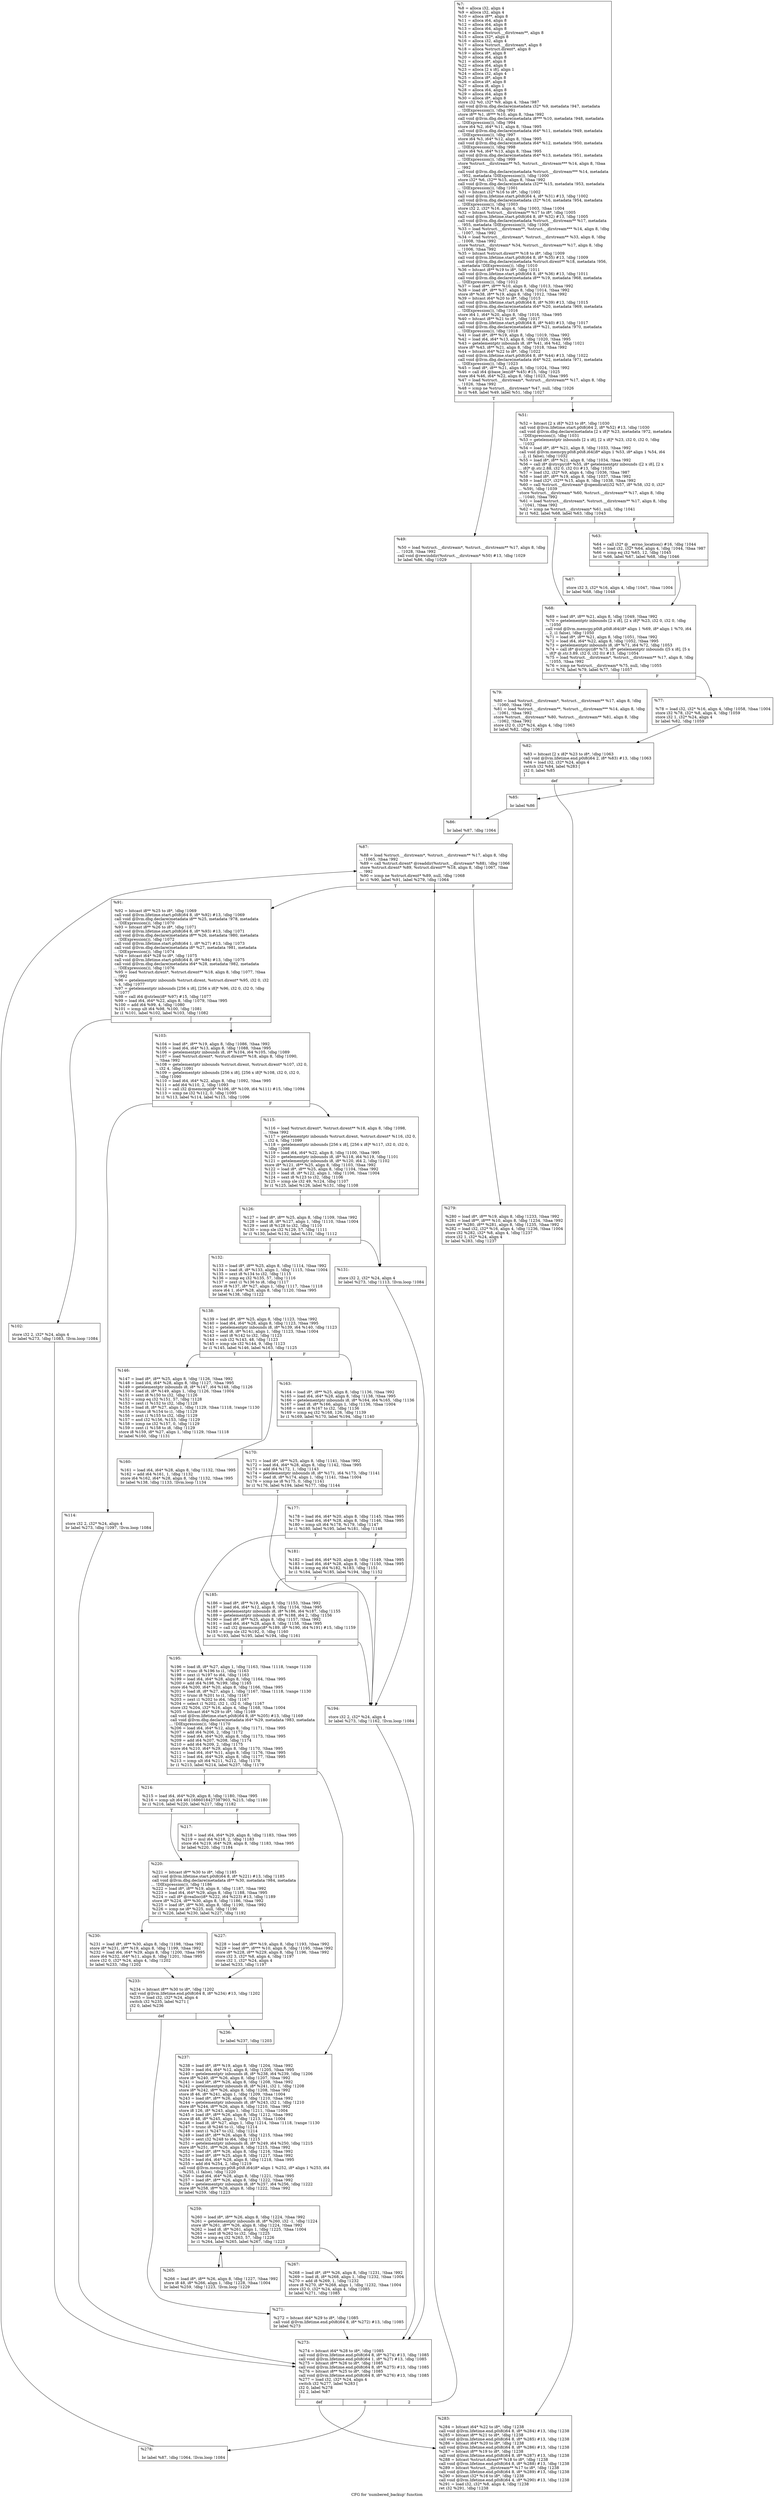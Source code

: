 digraph "CFG for 'numbered_backup' function" {
	label="CFG for 'numbered_backup' function";

	Node0x2418670 [shape=record,label="{%7:\l  %8 = alloca i32, align 4\l  %9 = alloca i32, align 4\l  %10 = alloca i8**, align 8\l  %11 = alloca i64, align 8\l  %12 = alloca i64, align 8\l  %13 = alloca i64, align 8\l  %14 = alloca %struct.__dirstream**, align 8\l  %15 = alloca i32*, align 8\l  %16 = alloca i32, align 4\l  %17 = alloca %struct.__dirstream*, align 8\l  %18 = alloca %struct.dirent*, align 8\l  %19 = alloca i8*, align 8\l  %20 = alloca i64, align 8\l  %21 = alloca i8*, align 8\l  %22 = alloca i64, align 8\l  %23 = alloca [2 x i8], align 1\l  %24 = alloca i32, align 4\l  %25 = alloca i8*, align 8\l  %26 = alloca i8*, align 8\l  %27 = alloca i8, align 1\l  %28 = alloca i64, align 8\l  %29 = alloca i64, align 8\l  %30 = alloca i8*, align 8\l  store i32 %0, i32* %9, align 4, !tbaa !987\l  call void @llvm.dbg.declare(metadata i32* %9, metadata !947, metadata\l... !DIExpression()), !dbg !991\l  store i8** %1, i8*** %10, align 8, !tbaa !992\l  call void @llvm.dbg.declare(metadata i8*** %10, metadata !948, metadata\l... !DIExpression()), !dbg !994\l  store i64 %2, i64* %11, align 8, !tbaa !995\l  call void @llvm.dbg.declare(metadata i64* %11, metadata !949, metadata\l... !DIExpression()), !dbg !997\l  store i64 %3, i64* %12, align 8, !tbaa !995\l  call void @llvm.dbg.declare(metadata i64* %12, metadata !950, metadata\l... !DIExpression()), !dbg !998\l  store i64 %4, i64* %13, align 8, !tbaa !995\l  call void @llvm.dbg.declare(metadata i64* %13, metadata !951, metadata\l... !DIExpression()), !dbg !999\l  store %struct.__dirstream** %5, %struct.__dirstream*** %14, align 8, !tbaa\l... !992\l  call void @llvm.dbg.declare(metadata %struct.__dirstream*** %14, metadata\l... !952, metadata !DIExpression()), !dbg !1000\l  store i32* %6, i32** %15, align 8, !tbaa !992\l  call void @llvm.dbg.declare(metadata i32** %15, metadata !953, metadata\l... !DIExpression()), !dbg !1001\l  %31 = bitcast i32* %16 to i8*, !dbg !1002\l  call void @llvm.lifetime.start.p0i8(i64 4, i8* %31) #13, !dbg !1002\l  call void @llvm.dbg.declare(metadata i32* %16, metadata !954, metadata\l... !DIExpression()), !dbg !1003\l  store i32 2, i32* %16, align 4, !dbg !1003, !tbaa !1004\l  %32 = bitcast %struct.__dirstream** %17 to i8*, !dbg !1005\l  call void @llvm.lifetime.start.p0i8(i64 8, i8* %32) #13, !dbg !1005\l  call void @llvm.dbg.declare(metadata %struct.__dirstream** %17, metadata\l... !955, metadata !DIExpression()), !dbg !1006\l  %33 = load %struct.__dirstream**, %struct.__dirstream*** %14, align 8, !dbg\l... !1007, !tbaa !992\l  %34 = load %struct.__dirstream*, %struct.__dirstream** %33, align 8, !dbg\l... !1008, !tbaa !992\l  store %struct.__dirstream* %34, %struct.__dirstream** %17, align 8, !dbg\l... !1006, !tbaa !992\l  %35 = bitcast %struct.dirent** %18 to i8*, !dbg !1009\l  call void @llvm.lifetime.start.p0i8(i64 8, i8* %35) #13, !dbg !1009\l  call void @llvm.dbg.declare(metadata %struct.dirent** %18, metadata !956,\l... metadata !DIExpression()), !dbg !1010\l  %36 = bitcast i8** %19 to i8*, !dbg !1011\l  call void @llvm.lifetime.start.p0i8(i64 8, i8* %36) #13, !dbg !1011\l  call void @llvm.dbg.declare(metadata i8** %19, metadata !968, metadata\l... !DIExpression()), !dbg !1012\l  %37 = load i8**, i8*** %10, align 8, !dbg !1013, !tbaa !992\l  %38 = load i8*, i8** %37, align 8, !dbg !1014, !tbaa !992\l  store i8* %38, i8** %19, align 8, !dbg !1012, !tbaa !992\l  %39 = bitcast i64* %20 to i8*, !dbg !1015\l  call void @llvm.lifetime.start.p0i8(i64 8, i8* %39) #13, !dbg !1015\l  call void @llvm.dbg.declare(metadata i64* %20, metadata !969, metadata\l... !DIExpression()), !dbg !1016\l  store i64 1, i64* %20, align 8, !dbg !1016, !tbaa !995\l  %40 = bitcast i8** %21 to i8*, !dbg !1017\l  call void @llvm.lifetime.start.p0i8(i64 8, i8* %40) #13, !dbg !1017\l  call void @llvm.dbg.declare(metadata i8** %21, metadata !970, metadata\l... !DIExpression()), !dbg !1018\l  %41 = load i8*, i8** %19, align 8, !dbg !1019, !tbaa !992\l  %42 = load i64, i64* %13, align 8, !dbg !1020, !tbaa !995\l  %43 = getelementptr inbounds i8, i8* %41, i64 %42, !dbg !1021\l  store i8* %43, i8** %21, align 8, !dbg !1018, !tbaa !992\l  %44 = bitcast i64* %22 to i8*, !dbg !1022\l  call void @llvm.lifetime.start.p0i8(i64 8, i8* %44) #13, !dbg !1022\l  call void @llvm.dbg.declare(metadata i64* %22, metadata !971, metadata\l... !DIExpression()), !dbg !1023\l  %45 = load i8*, i8** %21, align 8, !dbg !1024, !tbaa !992\l  %46 = call i64 @base_len(i8* %45) #15, !dbg !1025\l  store i64 %46, i64* %22, align 8, !dbg !1023, !tbaa !995\l  %47 = load %struct.__dirstream*, %struct.__dirstream** %17, align 8, !dbg\l... !1026, !tbaa !992\l  %48 = icmp ne %struct.__dirstream* %47, null, !dbg !1026\l  br i1 %48, label %49, label %51, !dbg !1027\l|{<s0>T|<s1>F}}"];
	Node0x2418670:s0 -> Node0x2418840;
	Node0x2418670:s1 -> Node0x2418890;
	Node0x2418840 [shape=record,label="{%49:\l\l  %50 = load %struct.__dirstream*, %struct.__dirstream** %17, align 8, !dbg\l... !1028, !tbaa !992\l  call void @rewinddir(%struct.__dirstream* %50) #13, !dbg !1029\l  br label %86, !dbg !1029\l}"];
	Node0x2418840 -> Node0x2418b10;
	Node0x2418890 [shape=record,label="{%51:\l\l  %52 = bitcast [2 x i8]* %23 to i8*, !dbg !1030\l  call void @llvm.lifetime.start.p0i8(i64 2, i8* %52) #13, !dbg !1030\l  call void @llvm.dbg.declare(metadata [2 x i8]* %23, metadata !972, metadata\l... !DIExpression()), !dbg !1031\l  %53 = getelementptr inbounds [2 x i8], [2 x i8]* %23, i32 0, i32 0, !dbg\l... !1032\l  %54 = load i8*, i8** %21, align 8, !dbg !1033, !tbaa !992\l  call void @llvm.memcpy.p0i8.p0i8.i64(i8* align 1 %53, i8* align 1 %54, i64\l... 2, i1 false), !dbg !1032\l  %55 = load i8*, i8** %21, align 8, !dbg !1034, !tbaa !992\l  %56 = call i8* @strcpy(i8* %55, i8* getelementptr inbounds ([2 x i8], [2 x\l... i8]* @.str.2.88, i32 0, i32 0)) #13, !dbg !1035\l  %57 = load i32, i32* %9, align 4, !dbg !1036, !tbaa !987\l  %58 = load i8*, i8** %19, align 8, !dbg !1037, !tbaa !992\l  %59 = load i32*, i32** %15, align 8, !dbg !1038, !tbaa !992\l  %60 = call %struct.__dirstream* @opendirat(i32 %57, i8* %58, i32 0, i32*\l... %59), !dbg !1039\l  store %struct.__dirstream* %60, %struct.__dirstream** %17, align 8, !dbg\l... !1040, !tbaa !992\l  %61 = load %struct.__dirstream*, %struct.__dirstream** %17, align 8, !dbg\l... !1041, !tbaa !992\l  %62 = icmp ne %struct.__dirstream* %61, null, !dbg !1041\l  br i1 %62, label %68, label %63, !dbg !1043\l|{<s0>T|<s1>F}}"];
	Node0x2418890:s0 -> Node0x2418980;
	Node0x2418890:s1 -> Node0x24188e0;
	Node0x24188e0 [shape=record,label="{%63:\l\l  %64 = call i32* @__errno_location() #16, !dbg !1044\l  %65 = load i32, i32* %64, align 4, !dbg !1044, !tbaa !987\l  %66 = icmp eq i32 %65, 12, !dbg !1045\l  br i1 %66, label %67, label %68, !dbg !1046\l|{<s0>T|<s1>F}}"];
	Node0x24188e0:s0 -> Node0x2418930;
	Node0x24188e0:s1 -> Node0x2418980;
	Node0x2418930 [shape=record,label="{%67:\l\l  store i32 3, i32* %16, align 4, !dbg !1047, !tbaa !1004\l  br label %68, !dbg !1048\l}"];
	Node0x2418930 -> Node0x2418980;
	Node0x2418980 [shape=record,label="{%68:\l\l  %69 = load i8*, i8** %21, align 8, !dbg !1049, !tbaa !992\l  %70 = getelementptr inbounds [2 x i8], [2 x i8]* %23, i32 0, i32 0, !dbg\l... !1050\l  call void @llvm.memcpy.p0i8.p0i8.i64(i8* align 1 %69, i8* align 1 %70, i64\l... 2, i1 false), !dbg !1050\l  %71 = load i8*, i8** %21, align 8, !dbg !1051, !tbaa !992\l  %72 = load i64, i64* %22, align 8, !dbg !1052, !tbaa !995\l  %73 = getelementptr inbounds i8, i8* %71, i64 %72, !dbg !1053\l  %74 = call i8* @strcpy(i8* %73, i8* getelementptr inbounds ([5 x i8], [5 x\l... i8]* @.str.3.89, i32 0, i32 0)) #13, !dbg !1054\l  %75 = load %struct.__dirstream*, %struct.__dirstream** %17, align 8, !dbg\l... !1055, !tbaa !992\l  %76 = icmp ne %struct.__dirstream* %75, null, !dbg !1055\l  br i1 %76, label %79, label %77, !dbg !1057\l|{<s0>T|<s1>F}}"];
	Node0x2418980:s0 -> Node0x2418a20;
	Node0x2418980:s1 -> Node0x24189d0;
	Node0x24189d0 [shape=record,label="{%77:\l\l  %78 = load i32, i32* %16, align 4, !dbg !1058, !tbaa !1004\l  store i32 %78, i32* %8, align 4, !dbg !1059\l  store i32 1, i32* %24, align 4\l  br label %82, !dbg !1059\l}"];
	Node0x24189d0 -> Node0x2418a70;
	Node0x2418a20 [shape=record,label="{%79:\l\l  %80 = load %struct.__dirstream*, %struct.__dirstream** %17, align 8, !dbg\l... !1060, !tbaa !992\l  %81 = load %struct.__dirstream**, %struct.__dirstream*** %14, align 8, !dbg\l... !1061, !tbaa !992\l  store %struct.__dirstream* %80, %struct.__dirstream** %81, align 8, !dbg\l... !1062, !tbaa !992\l  store i32 0, i32* %24, align 4, !dbg !1063\l  br label %82, !dbg !1063\l}"];
	Node0x2418a20 -> Node0x2418a70;
	Node0x2418a70 [shape=record,label="{%82:\l\l  %83 = bitcast [2 x i8]* %23 to i8*, !dbg !1063\l  call void @llvm.lifetime.end.p0i8(i64 2, i8* %83) #13, !dbg !1063\l  %84 = load i32, i32* %24, align 4\l  switch i32 %84, label %283 [\l    i32 0, label %85\l  ]\l|{<s0>def|<s1>0}}"];
	Node0x2418a70:s0 -> Node0x2419600;
	Node0x2418a70:s1 -> Node0x2418ac0;
	Node0x2418ac0 [shape=record,label="{%85:\l\l  br label %86\l}"];
	Node0x2418ac0 -> Node0x2418b10;
	Node0x2418b10 [shape=record,label="{%86:\l\l  br label %87, !dbg !1064\l}"];
	Node0x2418b10 -> Node0x2418b60;
	Node0x2418b60 [shape=record,label="{%87:\l\l  %88 = load %struct.__dirstream*, %struct.__dirstream** %17, align 8, !dbg\l... !1065, !tbaa !992\l  %89 = call %struct.dirent* @readdir(%struct.__dirstream* %88), !dbg !1066\l  store %struct.dirent* %89, %struct.dirent** %18, align 8, !dbg !1067, !tbaa\l... !992\l  %90 = icmp ne %struct.dirent* %89, null, !dbg !1068\l  br i1 %90, label %91, label %279, !dbg !1064\l|{<s0>T|<s1>F}}"];
	Node0x2418b60:s0 -> Node0x2418bb0;
	Node0x2418b60:s1 -> Node0x24195b0;
	Node0x2418bb0 [shape=record,label="{%91:\l\l  %92 = bitcast i8** %25 to i8*, !dbg !1069\l  call void @llvm.lifetime.start.p0i8(i64 8, i8* %92) #13, !dbg !1069\l  call void @llvm.dbg.declare(metadata i8** %25, metadata !978, metadata\l... !DIExpression()), !dbg !1070\l  %93 = bitcast i8** %26 to i8*, !dbg !1071\l  call void @llvm.lifetime.start.p0i8(i64 8, i8* %93) #13, !dbg !1071\l  call void @llvm.dbg.declare(metadata i8** %26, metadata !980, metadata\l... !DIExpression()), !dbg !1072\l  call void @llvm.lifetime.start.p0i8(i64 1, i8* %27) #13, !dbg !1073\l  call void @llvm.dbg.declare(metadata i8* %27, metadata !981, metadata\l... !DIExpression()), !dbg !1074\l  %94 = bitcast i64* %28 to i8*, !dbg !1075\l  call void @llvm.lifetime.start.p0i8(i64 8, i8* %94) #13, !dbg !1075\l  call void @llvm.dbg.declare(metadata i64* %28, metadata !982, metadata\l... !DIExpression()), !dbg !1076\l  %95 = load %struct.dirent*, %struct.dirent** %18, align 8, !dbg !1077, !tbaa\l... !992\l  %96 = getelementptr inbounds %struct.dirent, %struct.dirent* %95, i32 0, i32\l... 4, !dbg !1077\l  %97 = getelementptr inbounds [256 x i8], [256 x i8]* %96, i32 0, i32 0, !dbg\l... !1077\l  %98 = call i64 @strlen(i8* %97) #15, !dbg !1077\l  %99 = load i64, i64* %22, align 8, !dbg !1079, !tbaa !995\l  %100 = add i64 %99, 4, !dbg !1080\l  %101 = icmp ult i64 %98, %100, !dbg !1081\l  br i1 %101, label %102, label %103, !dbg !1082\l|{<s0>T|<s1>F}}"];
	Node0x2418bb0:s0 -> Node0x2418c00;
	Node0x2418bb0:s1 -> Node0x2418c50;
	Node0x2418c00 [shape=record,label="{%102:\l\l  store i32 2, i32* %24, align 4\l  br label %273, !dbg !1083, !llvm.loop !1084\l}"];
	Node0x2418c00 -> Node0x2419510;
	Node0x2418c50 [shape=record,label="{%103:\l\l  %104 = load i8*, i8** %19, align 8, !dbg !1086, !tbaa !992\l  %105 = load i64, i64* %13, align 8, !dbg !1088, !tbaa !995\l  %106 = getelementptr inbounds i8, i8* %104, i64 %105, !dbg !1089\l  %107 = load %struct.dirent*, %struct.dirent** %18, align 8, !dbg !1090,\l... !tbaa !992\l  %108 = getelementptr inbounds %struct.dirent, %struct.dirent* %107, i32 0,\l... i32 4, !dbg !1091\l  %109 = getelementptr inbounds [256 x i8], [256 x i8]* %108, i32 0, i32 0,\l... !dbg !1090\l  %110 = load i64, i64* %22, align 8, !dbg !1092, !tbaa !995\l  %111 = add i64 %110, 2, !dbg !1093\l  %112 = call i32 @memcmp(i8* %106, i8* %109, i64 %111) #15, !dbg !1094\l  %113 = icmp ne i32 %112, 0, !dbg !1095\l  br i1 %113, label %114, label %115, !dbg !1096\l|{<s0>T|<s1>F}}"];
	Node0x2418c50:s0 -> Node0x2418ca0;
	Node0x2418c50:s1 -> Node0x2418cf0;
	Node0x2418ca0 [shape=record,label="{%114:\l\l  store i32 2, i32* %24, align 4\l  br label %273, !dbg !1097, !llvm.loop !1084\l}"];
	Node0x2418ca0 -> Node0x2419510;
	Node0x2418cf0 [shape=record,label="{%115:\l\l  %116 = load %struct.dirent*, %struct.dirent** %18, align 8, !dbg !1098,\l... !tbaa !992\l  %117 = getelementptr inbounds %struct.dirent, %struct.dirent* %116, i32 0,\l... i32 4, !dbg !1099\l  %118 = getelementptr inbounds [256 x i8], [256 x i8]* %117, i32 0, i32 0,\l... !dbg !1098\l  %119 = load i64, i64* %22, align 8, !dbg !1100, !tbaa !995\l  %120 = getelementptr inbounds i8, i8* %118, i64 %119, !dbg !1101\l  %121 = getelementptr inbounds i8, i8* %120, i64 2, !dbg !1102\l  store i8* %121, i8** %25, align 8, !dbg !1103, !tbaa !992\l  %122 = load i8*, i8** %25, align 8, !dbg !1104, !tbaa !992\l  %123 = load i8, i8* %122, align 1, !dbg !1106, !tbaa !1004\l  %124 = sext i8 %123 to i32, !dbg !1106\l  %125 = icmp sle i32 49, %124, !dbg !1107\l  br i1 %125, label %126, label %131, !dbg !1108\l|{<s0>T|<s1>F}}"];
	Node0x2418cf0:s0 -> Node0x2418d40;
	Node0x2418cf0:s1 -> Node0x2418d90;
	Node0x2418d40 [shape=record,label="{%126:\l\l  %127 = load i8*, i8** %25, align 8, !dbg !1109, !tbaa !992\l  %128 = load i8, i8* %127, align 1, !dbg !1110, !tbaa !1004\l  %129 = sext i8 %128 to i32, !dbg !1110\l  %130 = icmp sle i32 %129, 57, !dbg !1111\l  br i1 %130, label %132, label %131, !dbg !1112\l|{<s0>T|<s1>F}}"];
	Node0x2418d40:s0 -> Node0x2418de0;
	Node0x2418d40:s1 -> Node0x2418d90;
	Node0x2418d90 [shape=record,label="{%131:\l\l  store i32 2, i32* %24, align 4\l  br label %273, !dbg !1113, !llvm.loop !1084\l}"];
	Node0x2418d90 -> Node0x2419510;
	Node0x2418de0 [shape=record,label="{%132:\l\l  %133 = load i8*, i8** %25, align 8, !dbg !1114, !tbaa !992\l  %134 = load i8, i8* %133, align 1, !dbg !1115, !tbaa !1004\l  %135 = sext i8 %134 to i32, !dbg !1115\l  %136 = icmp eq i32 %135, 57, !dbg !1116\l  %137 = zext i1 %136 to i8, !dbg !1117\l  store i8 %137, i8* %27, align 1, !dbg !1117, !tbaa !1118\l  store i64 1, i64* %28, align 8, !dbg !1120, !tbaa !995\l  br label %138, !dbg !1122\l}"];
	Node0x2418de0 -> Node0x2418e30;
	Node0x2418e30 [shape=record,label="{%138:\l\l  %139 = load i8*, i8** %25, align 8, !dbg !1123, !tbaa !992\l  %140 = load i64, i64* %28, align 8, !dbg !1123, !tbaa !995\l  %141 = getelementptr inbounds i8, i8* %139, i64 %140, !dbg !1123\l  %142 = load i8, i8* %141, align 1, !dbg !1123, !tbaa !1004\l  %143 = sext i8 %142 to i32, !dbg !1123\l  %144 = sub i32 %143, 48, !dbg !1123\l  %145 = icmp ule i32 %144, 9, !dbg !1123\l  br i1 %145, label %146, label %163, !dbg !1125\l|{<s0>T|<s1>F}}"];
	Node0x2418e30:s0 -> Node0x2418e80;
	Node0x2418e30:s1 -> Node0x2418f20;
	Node0x2418e80 [shape=record,label="{%146:\l\l  %147 = load i8*, i8** %25, align 8, !dbg !1126, !tbaa !992\l  %148 = load i64, i64* %28, align 8, !dbg !1127, !tbaa !995\l  %149 = getelementptr inbounds i8, i8* %147, i64 %148, !dbg !1126\l  %150 = load i8, i8* %149, align 1, !dbg !1126, !tbaa !1004\l  %151 = sext i8 %150 to i32, !dbg !1126\l  %152 = icmp eq i32 %151, 57, !dbg !1128\l  %153 = zext i1 %152 to i32, !dbg !1128\l  %154 = load i8, i8* %27, align 1, !dbg !1129, !tbaa !1118, !range !1130\l  %155 = trunc i8 %154 to i1, !dbg !1129\l  %156 = zext i1 %155 to i32, !dbg !1129\l  %157 = and i32 %156, %153, !dbg !1129\l  %158 = icmp ne i32 %157, 0, !dbg !1129\l  %159 = zext i1 %158 to i8, !dbg !1129\l  store i8 %159, i8* %27, align 1, !dbg !1129, !tbaa !1118\l  br label %160, !dbg !1131\l}"];
	Node0x2418e80 -> Node0x2418ed0;
	Node0x2418ed0 [shape=record,label="{%160:\l\l  %161 = load i64, i64* %28, align 8, !dbg !1132, !tbaa !995\l  %162 = add i64 %161, 1, !dbg !1132\l  store i64 %162, i64* %28, align 8, !dbg !1132, !tbaa !995\l  br label %138, !dbg !1133, !llvm.loop !1134\l}"];
	Node0x2418ed0 -> Node0x2418e30;
	Node0x2418f20 [shape=record,label="{%163:\l\l  %164 = load i8*, i8** %25, align 8, !dbg !1136, !tbaa !992\l  %165 = load i64, i64* %28, align 8, !dbg !1138, !tbaa !995\l  %166 = getelementptr inbounds i8, i8* %164, i64 %165, !dbg !1136\l  %167 = load i8, i8* %166, align 1, !dbg !1136, !tbaa !1004\l  %168 = sext i8 %167 to i32, !dbg !1136\l  %169 = icmp eq i32 %168, 126, !dbg !1139\l  br i1 %169, label %170, label %194, !dbg !1140\l|{<s0>T|<s1>F}}"];
	Node0x2418f20:s0 -> Node0x2418f70;
	Node0x2418f20:s1 -> Node0x24190b0;
	Node0x2418f70 [shape=record,label="{%170:\l\l  %171 = load i8*, i8** %25, align 8, !dbg !1141, !tbaa !992\l  %172 = load i64, i64* %28, align 8, !dbg !1142, !tbaa !995\l  %173 = add i64 %172, 1, !dbg !1143\l  %174 = getelementptr inbounds i8, i8* %171, i64 %173, !dbg !1141\l  %175 = load i8, i8* %174, align 1, !dbg !1141, !tbaa !1004\l  %176 = icmp ne i8 %175, 0, !dbg !1141\l  br i1 %176, label %194, label %177, !dbg !1144\l|{<s0>T|<s1>F}}"];
	Node0x2418f70:s0 -> Node0x24190b0;
	Node0x2418f70:s1 -> Node0x2418fc0;
	Node0x2418fc0 [shape=record,label="{%177:\l\l  %178 = load i64, i64* %20, align 8, !dbg !1145, !tbaa !995\l  %179 = load i64, i64* %28, align 8, !dbg !1146, !tbaa !995\l  %180 = icmp ult i64 %178, %179, !dbg !1147\l  br i1 %180, label %195, label %181, !dbg !1148\l|{<s0>T|<s1>F}}"];
	Node0x2418fc0:s0 -> Node0x2419100;
	Node0x2418fc0:s1 -> Node0x2419010;
	Node0x2419010 [shape=record,label="{%181:\l\l  %182 = load i64, i64* %20, align 8, !dbg !1149, !tbaa !995\l  %183 = load i64, i64* %28, align 8, !dbg !1150, !tbaa !995\l  %184 = icmp eq i64 %182, %183, !dbg !1151\l  br i1 %184, label %185, label %194, !dbg !1152\l|{<s0>T|<s1>F}}"];
	Node0x2419010:s0 -> Node0x2419060;
	Node0x2419010:s1 -> Node0x24190b0;
	Node0x2419060 [shape=record,label="{%185:\l\l  %186 = load i8*, i8** %19, align 8, !dbg !1153, !tbaa !992\l  %187 = load i64, i64* %12, align 8, !dbg !1154, !tbaa !995\l  %188 = getelementptr inbounds i8, i8* %186, i64 %187, !dbg !1155\l  %189 = getelementptr inbounds i8, i8* %188, i64 2, !dbg !1156\l  %190 = load i8*, i8** %25, align 8, !dbg !1157, !tbaa !992\l  %191 = load i64, i64* %28, align 8, !dbg !1158, !tbaa !995\l  %192 = call i32 @memcmp(i8* %189, i8* %190, i64 %191) #15, !dbg !1159\l  %193 = icmp sle i32 %192, 0, !dbg !1160\l  br i1 %193, label %195, label %194, !dbg !1161\l|{<s0>T|<s1>F}}"];
	Node0x2419060:s0 -> Node0x2419100;
	Node0x2419060:s1 -> Node0x24190b0;
	Node0x24190b0 [shape=record,label="{%194:\l\l  store i32 2, i32* %24, align 4\l  br label %273, !dbg !1162, !llvm.loop !1084\l}"];
	Node0x24190b0 -> Node0x2419510;
	Node0x2419100 [shape=record,label="{%195:\l\l  %196 = load i8, i8* %27, align 1, !dbg !1163, !tbaa !1118, !range !1130\l  %197 = trunc i8 %196 to i1, !dbg !1163\l  %198 = zext i1 %197 to i64, !dbg !1163\l  %199 = load i64, i64* %28, align 8, !dbg !1164, !tbaa !995\l  %200 = add i64 %198, %199, !dbg !1165\l  store i64 %200, i64* %20, align 8, !dbg !1166, !tbaa !995\l  %201 = load i8, i8* %27, align 1, !dbg !1167, !tbaa !1118, !range !1130\l  %202 = trunc i8 %201 to i1, !dbg !1167\l  %203 = zext i1 %202 to i64, !dbg !1167\l  %204 = select i1 %202, i32 1, i32 0, !dbg !1167\l  store i32 %204, i32* %16, align 4, !dbg !1168, !tbaa !1004\l  %205 = bitcast i64* %29 to i8*, !dbg !1169\l  call void @llvm.lifetime.start.p0i8(i64 8, i8* %205) #13, !dbg !1169\l  call void @llvm.dbg.declare(metadata i64* %29, metadata !983, metadata\l... !DIExpression()), !dbg !1170\l  %206 = load i64, i64* %12, align 8, !dbg !1171, !tbaa !995\l  %207 = add i64 %206, 2, !dbg !1172\l  %208 = load i64, i64* %20, align 8, !dbg !1173, !tbaa !995\l  %209 = add i64 %207, %208, !dbg !1174\l  %210 = add i64 %209, 2, !dbg !1175\l  store i64 %210, i64* %29, align 8, !dbg !1170, !tbaa !995\l  %211 = load i64, i64* %11, align 8, !dbg !1176, !tbaa !995\l  %212 = load i64, i64* %29, align 8, !dbg !1177, !tbaa !995\l  %213 = icmp ult i64 %211, %212, !dbg !1178\l  br i1 %213, label %214, label %237, !dbg !1179\l|{<s0>T|<s1>F}}"];
	Node0x2419100:s0 -> Node0x2419150;
	Node0x2419100:s1 -> Node0x2419380;
	Node0x2419150 [shape=record,label="{%214:\l\l  %215 = load i64, i64* %29, align 8, !dbg !1180, !tbaa !995\l  %216 = icmp ult i64 4611686018427387903, %215, !dbg !1180\l  br i1 %216, label %220, label %217, !dbg !1182\l|{<s0>T|<s1>F}}"];
	Node0x2419150:s0 -> Node0x24191f0;
	Node0x2419150:s1 -> Node0x24191a0;
	Node0x24191a0 [shape=record,label="{%217:\l\l  %218 = load i64, i64* %29, align 8, !dbg !1183, !tbaa !995\l  %219 = mul i64 %218, 2, !dbg !1183\l  store i64 %219, i64* %29, align 8, !dbg !1183, !tbaa !995\l  br label %220, !dbg !1184\l}"];
	Node0x24191a0 -> Node0x24191f0;
	Node0x24191f0 [shape=record,label="{%220:\l\l  %221 = bitcast i8** %30 to i8*, !dbg !1185\l  call void @llvm.lifetime.start.p0i8(i64 8, i8* %221) #13, !dbg !1185\l  call void @llvm.dbg.declare(metadata i8** %30, metadata !984, metadata\l... !DIExpression()), !dbg !1186\l  %222 = load i8*, i8** %19, align 8, !dbg !1187, !tbaa !992\l  %223 = load i64, i64* %29, align 8, !dbg !1188, !tbaa !995\l  %224 = call i8* @realloc(i8* %222, i64 %223) #13, !dbg !1189\l  store i8* %224, i8** %30, align 8, !dbg !1186, !tbaa !992\l  %225 = load i8*, i8** %30, align 8, !dbg !1190, !tbaa !992\l  %226 = icmp ne i8* %225, null, !dbg !1190\l  br i1 %226, label %230, label %227, !dbg !1192\l|{<s0>T|<s1>F}}"];
	Node0x24191f0:s0 -> Node0x2419290;
	Node0x24191f0:s1 -> Node0x2419240;
	Node0x2419240 [shape=record,label="{%227:\l\l  %228 = load i8*, i8** %19, align 8, !dbg !1193, !tbaa !992\l  %229 = load i8**, i8*** %10, align 8, !dbg !1195, !tbaa !992\l  store i8* %228, i8** %229, align 8, !dbg !1196, !tbaa !992\l  store i32 3, i32* %8, align 4, !dbg !1197\l  store i32 1, i32* %24, align 4\l  br label %233, !dbg !1197\l}"];
	Node0x2419240 -> Node0x24192e0;
	Node0x2419290 [shape=record,label="{%230:\l\l  %231 = load i8*, i8** %30, align 8, !dbg !1198, !tbaa !992\l  store i8* %231, i8** %19, align 8, !dbg !1199, !tbaa !992\l  %232 = load i64, i64* %29, align 8, !dbg !1200, !tbaa !995\l  store i64 %232, i64* %11, align 8, !dbg !1201, !tbaa !995\l  store i32 0, i32* %24, align 4, !dbg !1202\l  br label %233, !dbg !1202\l}"];
	Node0x2419290 -> Node0x24192e0;
	Node0x24192e0 [shape=record,label="{%233:\l\l  %234 = bitcast i8** %30 to i8*, !dbg !1202\l  call void @llvm.lifetime.end.p0i8(i64 8, i8* %234) #13, !dbg !1202\l  %235 = load i32, i32* %24, align 4\l  switch i32 %235, label %271 [\l    i32 0, label %236\l  ]\l|{<s0>def|<s1>0}}"];
	Node0x24192e0:s0 -> Node0x24194c0;
	Node0x24192e0:s1 -> Node0x2419330;
	Node0x2419330 [shape=record,label="{%236:\l\l  br label %237, !dbg !1203\l}"];
	Node0x2419330 -> Node0x2419380;
	Node0x2419380 [shape=record,label="{%237:\l\l  %238 = load i8*, i8** %19, align 8, !dbg !1204, !tbaa !992\l  %239 = load i64, i64* %12, align 8, !dbg !1205, !tbaa !995\l  %240 = getelementptr inbounds i8, i8* %238, i64 %239, !dbg !1206\l  store i8* %240, i8** %26, align 8, !dbg !1207, !tbaa !992\l  %241 = load i8*, i8** %26, align 8, !dbg !1208, !tbaa !992\l  %242 = getelementptr inbounds i8, i8* %241, i32 1, !dbg !1208\l  store i8* %242, i8** %26, align 8, !dbg !1208, !tbaa !992\l  store i8 46, i8* %241, align 1, !dbg !1209, !tbaa !1004\l  %243 = load i8*, i8** %26, align 8, !dbg !1210, !tbaa !992\l  %244 = getelementptr inbounds i8, i8* %243, i32 1, !dbg !1210\l  store i8* %244, i8** %26, align 8, !dbg !1210, !tbaa !992\l  store i8 126, i8* %243, align 1, !dbg !1211, !tbaa !1004\l  %245 = load i8*, i8** %26, align 8, !dbg !1212, !tbaa !992\l  store i8 48, i8* %245, align 1, !dbg !1213, !tbaa !1004\l  %246 = load i8, i8* %27, align 1, !dbg !1214, !tbaa !1118, !range !1130\l  %247 = trunc i8 %246 to i1, !dbg !1214\l  %248 = zext i1 %247 to i32, !dbg !1214\l  %249 = load i8*, i8** %26, align 8, !dbg !1215, !tbaa !992\l  %250 = sext i32 %248 to i64, !dbg !1215\l  %251 = getelementptr inbounds i8, i8* %249, i64 %250, !dbg !1215\l  store i8* %251, i8** %26, align 8, !dbg !1215, !tbaa !992\l  %252 = load i8*, i8** %26, align 8, !dbg !1216, !tbaa !992\l  %253 = load i8*, i8** %25, align 8, !dbg !1217, !tbaa !992\l  %254 = load i64, i64* %28, align 8, !dbg !1218, !tbaa !995\l  %255 = add i64 %254, 2, !dbg !1219\l  call void @llvm.memcpy.p0i8.p0i8.i64(i8* align 1 %252, i8* align 1 %253, i64\l... %255, i1 false), !dbg !1220\l  %256 = load i64, i64* %28, align 8, !dbg !1221, !tbaa !995\l  %257 = load i8*, i8** %26, align 8, !dbg !1222, !tbaa !992\l  %258 = getelementptr inbounds i8, i8* %257, i64 %256, !dbg !1222\l  store i8* %258, i8** %26, align 8, !dbg !1222, !tbaa !992\l  br label %259, !dbg !1223\l}"];
	Node0x2419380 -> Node0x24193d0;
	Node0x24193d0 [shape=record,label="{%259:\l\l  %260 = load i8*, i8** %26, align 8, !dbg !1224, !tbaa !992\l  %261 = getelementptr inbounds i8, i8* %260, i32 -1, !dbg !1224\l  store i8* %261, i8** %26, align 8, !dbg !1224, !tbaa !992\l  %262 = load i8, i8* %261, align 1, !dbg !1225, !tbaa !1004\l  %263 = sext i8 %262 to i32, !dbg !1225\l  %264 = icmp eq i32 %263, 57, !dbg !1226\l  br i1 %264, label %265, label %267, !dbg !1223\l|{<s0>T|<s1>F}}"];
	Node0x24193d0:s0 -> Node0x2419420;
	Node0x24193d0:s1 -> Node0x2419470;
	Node0x2419420 [shape=record,label="{%265:\l\l  %266 = load i8*, i8** %26, align 8, !dbg !1227, !tbaa !992\l  store i8 48, i8* %266, align 1, !dbg !1228, !tbaa !1004\l  br label %259, !dbg !1223, !llvm.loop !1229\l}"];
	Node0x2419420 -> Node0x24193d0;
	Node0x2419470 [shape=record,label="{%267:\l\l  %268 = load i8*, i8** %26, align 8, !dbg !1231, !tbaa !992\l  %269 = load i8, i8* %268, align 1, !dbg !1232, !tbaa !1004\l  %270 = add i8 %269, 1, !dbg !1232\l  store i8 %270, i8* %268, align 1, !dbg !1232, !tbaa !1004\l  store i32 0, i32* %24, align 4, !dbg !1085\l  br label %271, !dbg !1085\l}"];
	Node0x2419470 -> Node0x24194c0;
	Node0x24194c0 [shape=record,label="{%271:\l\l  %272 = bitcast i64* %29 to i8*, !dbg !1085\l  call void @llvm.lifetime.end.p0i8(i64 8, i8* %272) #13, !dbg !1085\l  br label %273\l}"];
	Node0x24194c0 -> Node0x2419510;
	Node0x2419510 [shape=record,label="{%273:\l\l  %274 = bitcast i64* %28 to i8*, !dbg !1085\l  call void @llvm.lifetime.end.p0i8(i64 8, i8* %274) #13, !dbg !1085\l  call void @llvm.lifetime.end.p0i8(i64 1, i8* %27) #13, !dbg !1085\l  %275 = bitcast i8** %26 to i8*, !dbg !1085\l  call void @llvm.lifetime.end.p0i8(i64 8, i8* %275) #13, !dbg !1085\l  %276 = bitcast i8** %25 to i8*, !dbg !1085\l  call void @llvm.lifetime.end.p0i8(i64 8, i8* %276) #13, !dbg !1085\l  %277 = load i32, i32* %24, align 4\l  switch i32 %277, label %283 [\l    i32 0, label %278\l    i32 2, label %87\l  ]\l|{<s0>def|<s1>0|<s2>2}}"];
	Node0x2419510:s0 -> Node0x2419600;
	Node0x2419510:s1 -> Node0x2419560;
	Node0x2419510:s2 -> Node0x2418b60;
	Node0x2419560 [shape=record,label="{%278:\l\l  br label %87, !dbg !1064, !llvm.loop !1084\l}"];
	Node0x2419560 -> Node0x2418b60;
	Node0x24195b0 [shape=record,label="{%279:\l\l  %280 = load i8*, i8** %19, align 8, !dbg !1233, !tbaa !992\l  %281 = load i8**, i8*** %10, align 8, !dbg !1234, !tbaa !992\l  store i8* %280, i8** %281, align 8, !dbg !1235, !tbaa !992\l  %282 = load i32, i32* %16, align 4, !dbg !1236, !tbaa !1004\l  store i32 %282, i32* %8, align 4, !dbg !1237\l  store i32 1, i32* %24, align 4\l  br label %283, !dbg !1237\l}"];
	Node0x24195b0 -> Node0x2419600;
	Node0x2419600 [shape=record,label="{%283:\l\l  %284 = bitcast i64* %22 to i8*, !dbg !1238\l  call void @llvm.lifetime.end.p0i8(i64 8, i8* %284) #13, !dbg !1238\l  %285 = bitcast i8** %21 to i8*, !dbg !1238\l  call void @llvm.lifetime.end.p0i8(i64 8, i8* %285) #13, !dbg !1238\l  %286 = bitcast i64* %20 to i8*, !dbg !1238\l  call void @llvm.lifetime.end.p0i8(i64 8, i8* %286) #13, !dbg !1238\l  %287 = bitcast i8** %19 to i8*, !dbg !1238\l  call void @llvm.lifetime.end.p0i8(i64 8, i8* %287) #13, !dbg !1238\l  %288 = bitcast %struct.dirent** %18 to i8*, !dbg !1238\l  call void @llvm.lifetime.end.p0i8(i64 8, i8* %288) #13, !dbg !1238\l  %289 = bitcast %struct.__dirstream** %17 to i8*, !dbg !1238\l  call void @llvm.lifetime.end.p0i8(i64 8, i8* %289) #13, !dbg !1238\l  %290 = bitcast i32* %16 to i8*, !dbg !1238\l  call void @llvm.lifetime.end.p0i8(i64 4, i8* %290) #13, !dbg !1238\l  %291 = load i32, i32* %8, align 4, !dbg !1238\l  ret i32 %291, !dbg !1238\l}"];
}
